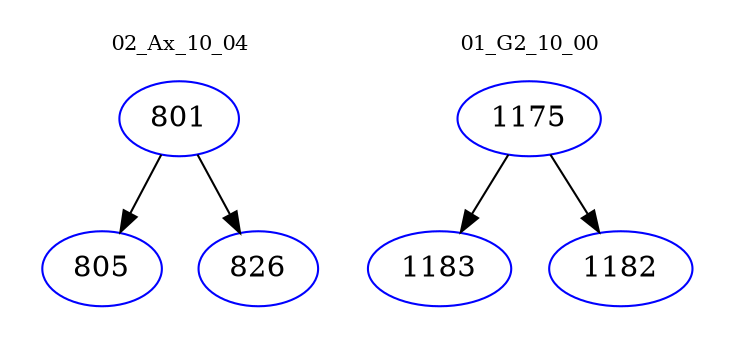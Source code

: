 digraph{
subgraph cluster_0 {
color = white
label = "02_Ax_10_04";
fontsize=10;
T0_801 [label="801", color="blue"]
T0_801 -> T0_805 [color="black"]
T0_805 [label="805", color="blue"]
T0_801 -> T0_826 [color="black"]
T0_826 [label="826", color="blue"]
}
subgraph cluster_1 {
color = white
label = "01_G2_10_00";
fontsize=10;
T1_1175 [label="1175", color="blue"]
T1_1175 -> T1_1183 [color="black"]
T1_1183 [label="1183", color="blue"]
T1_1175 -> T1_1182 [color="black"]
T1_1182 [label="1182", color="blue"]
}
}
